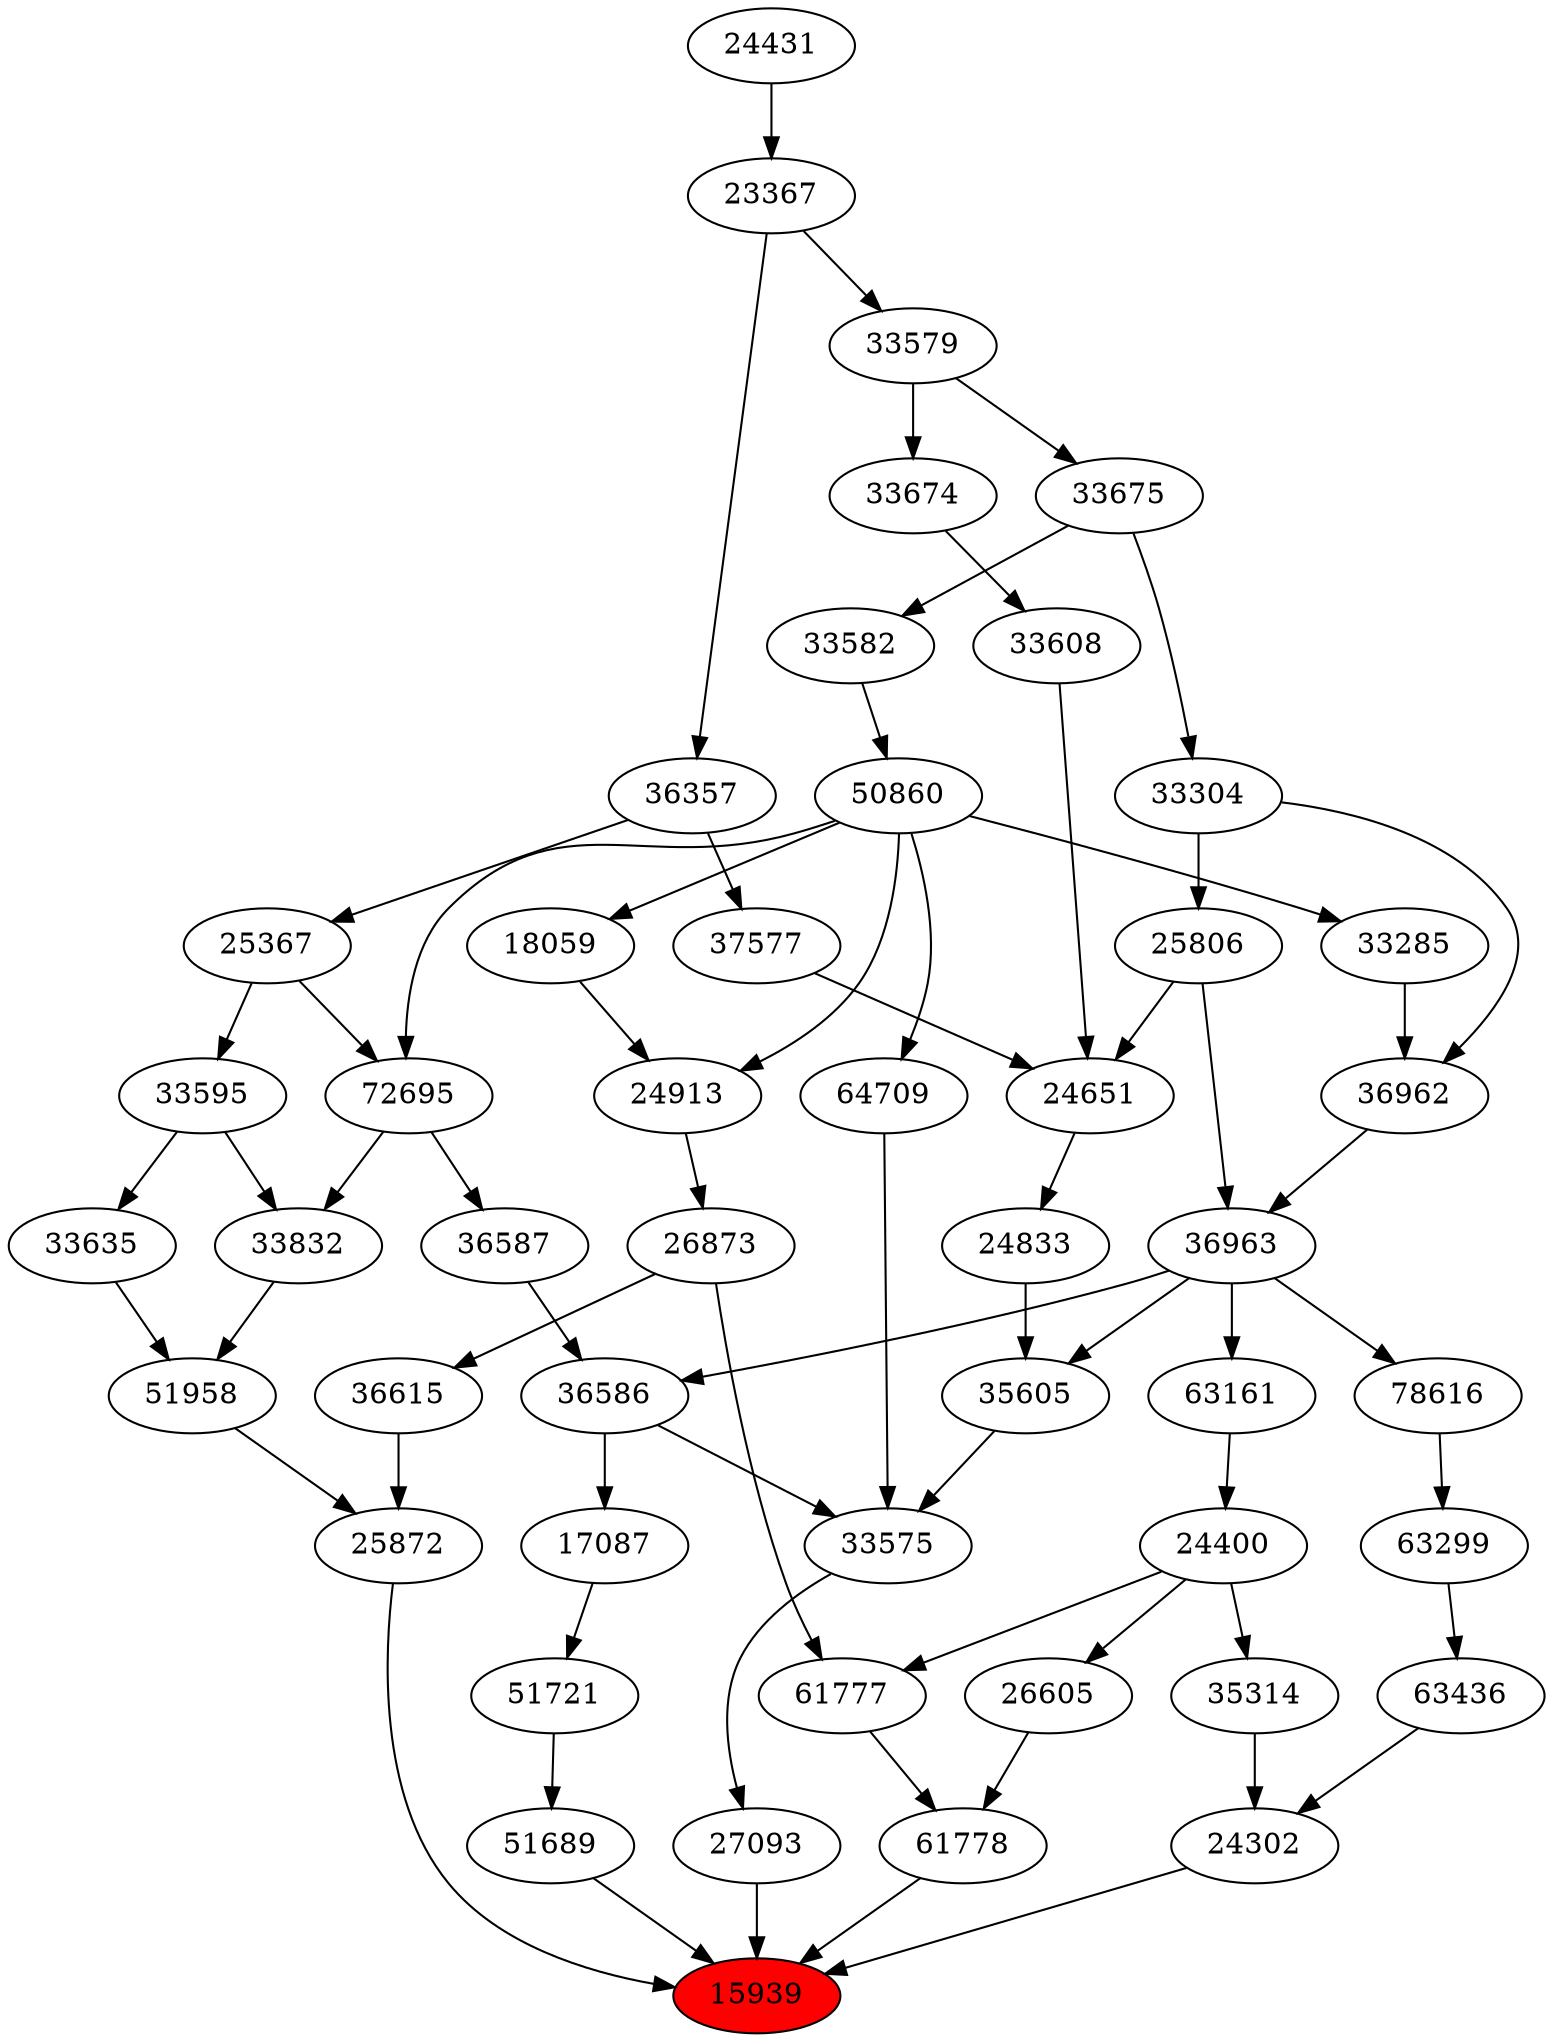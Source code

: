 strict digraph{ 
15939 [label="15939" fillcolor=red style=filled]
24302 -> 15939
27093 -> 15939
25872 -> 15939
51689 -> 15939
61778 -> 15939
24302 [label="24302"]
35314 -> 24302
63436 -> 24302
27093 [label="27093"]
33575 -> 27093
25872 [label="25872"]
36615 -> 25872
51958 -> 25872
51689 [label="51689"]
51721 -> 51689
61778 [label="61778"]
61777 -> 61778
26605 -> 61778
35314 [label="35314"]
24400 -> 35314
63436 [label="63436"]
63299 -> 63436
33575 [label="33575"]
36586 -> 33575
35605 -> 33575
64709 -> 33575
36615 [label="36615"]
26873 -> 36615
51958 [label="51958"]
33832 -> 51958
33635 -> 51958
51721 [label="51721"]
17087 -> 51721
61777 [label="61777"]
26873 -> 61777
24400 -> 61777
26605 [label="26605"]
24400 -> 26605
24400 [label="24400"]
63161 -> 24400
63299 [label="63299"]
78616 -> 63299
36586 [label="36586"]
36587 -> 36586
36963 -> 36586
35605 [label="35605"]
24833 -> 35605
36963 -> 35605
64709 [label="64709"]
50860 -> 64709
26873 [label="26873"]
24913 -> 26873
33832 [label="33832"]
72695 -> 33832
33595 -> 33832
33635 [label="33635"]
33595 -> 33635
17087 [label="17087"]
36586 -> 17087
63161 [label="63161"]
36963 -> 63161
78616 [label="78616"]
36963 -> 78616
36587 [label="36587"]
72695 -> 36587
36963 [label="36963"]
36962 -> 36963
25806 -> 36963
24833 [label="24833"]
24651 -> 24833
50860 [label="50860"]
33582 -> 50860
24913 [label="24913"]
18059 -> 24913
50860 -> 24913
72695 [label="72695"]
50860 -> 72695
25367 -> 72695
33595 [label="33595"]
25367 -> 33595
36962 [label="36962"]
33285 -> 36962
33304 -> 36962
25806 [label="25806"]
33304 -> 25806
24651 [label="24651"]
25806 -> 24651
33608 -> 24651
37577 -> 24651
33582 [label="33582"]
33675 -> 33582
18059 [label="18059"]
50860 -> 18059
25367 [label="25367"]
36357 -> 25367
33285 [label="33285"]
50860 -> 33285
33304 [label="33304"]
33675 -> 33304
33608 [label="33608"]
33674 -> 33608
37577 [label="37577"]
36357 -> 37577
33675 [label="33675"]
33579 -> 33675
36357 [label="36357"]
23367 -> 36357
33674 [label="33674"]
33579 -> 33674
33579 [label="33579"]
23367 -> 33579
23367 [label="23367"]
24431 -> 23367
24431 [label="24431"]
}